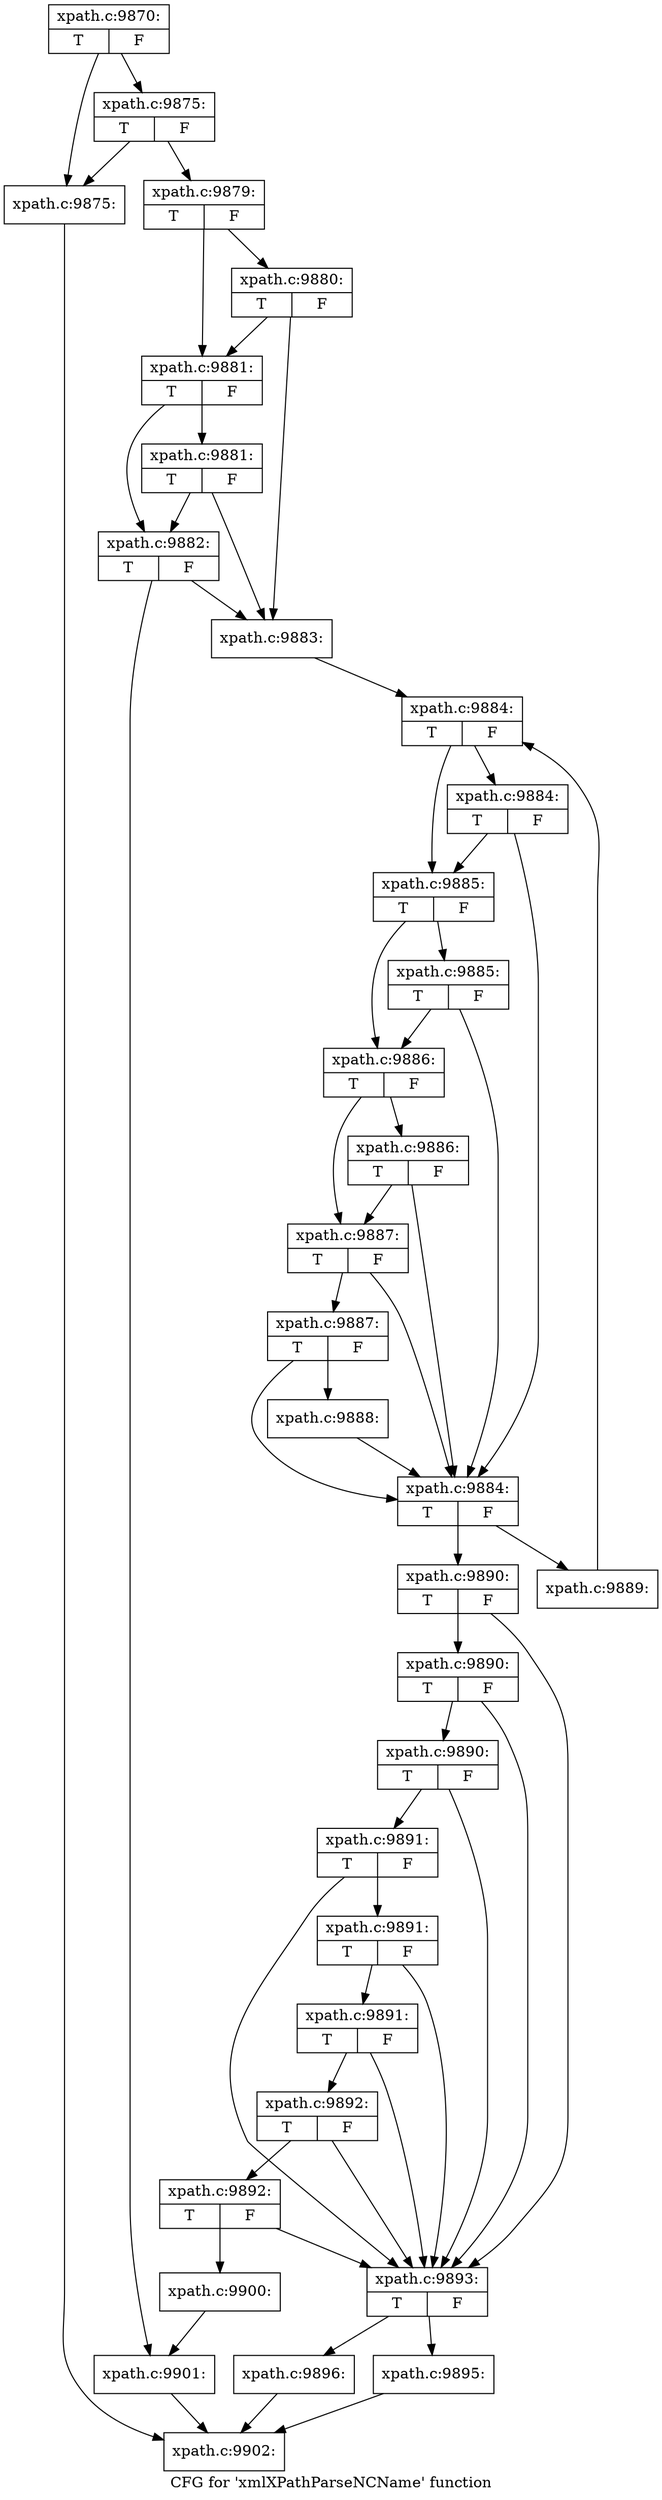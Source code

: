 digraph "CFG for 'xmlXPathParseNCName' function" {
	label="CFG for 'xmlXPathParseNCName' function";

	Node0x4b007f0 [shape=record,label="{xpath.c:9870:|{<s0>T|<s1>F}}"];
	Node0x4b007f0 -> Node0x4b0cdf0;
	Node0x4b007f0 -> Node0x4b0ce90;
	Node0x4b0ce90 [shape=record,label="{xpath.c:9875:|{<s0>T|<s1>F}}"];
	Node0x4b0ce90 -> Node0x4b0cdf0;
	Node0x4b0ce90 -> Node0x4b0ce40;
	Node0x4b0cdf0 [shape=record,label="{xpath.c:9875:}"];
	Node0x4b0cdf0 -> Node0x4b0c2a0;
	Node0x4b0ce40 [shape=record,label="{xpath.c:9879:|{<s0>T|<s1>F}}"];
	Node0x4b0ce40 -> Node0x4b0dac0;
	Node0x4b0ce40 -> Node0x4b0da40;
	Node0x4b0dac0 [shape=record,label="{xpath.c:9880:|{<s0>T|<s1>F}}"];
	Node0x4b0dac0 -> Node0x4b0d920;
	Node0x4b0dac0 -> Node0x4b0da40;
	Node0x4b0da40 [shape=record,label="{xpath.c:9881:|{<s0>T|<s1>F}}"];
	Node0x4b0da40 -> Node0x4b0e200;
	Node0x4b0da40 -> Node0x4b0d9c0;
	Node0x4b0e200 [shape=record,label="{xpath.c:9881:|{<s0>T|<s1>F}}"];
	Node0x4b0e200 -> Node0x4b0d920;
	Node0x4b0e200 -> Node0x4b0d9c0;
	Node0x4b0d9c0 [shape=record,label="{xpath.c:9882:|{<s0>T|<s1>F}}"];
	Node0x4b0d9c0 -> Node0x4b0d920;
	Node0x4b0d9c0 -> Node0x4b0d970;
	Node0x4b0d920 [shape=record,label="{xpath.c:9883:}"];
	Node0x4b0d920 -> Node0x4b0ee20;
	Node0x4b0ee20 [shape=record,label="{xpath.c:9884:|{<s0>T|<s1>F}}"];
	Node0x4b0ee20 -> Node0x4b0f360;
	Node0x4b0ee20 -> Node0x4b0f2e0;
	Node0x4b0f360 [shape=record,label="{xpath.c:9884:|{<s0>T|<s1>F}}"];
	Node0x4b0f360 -> Node0x4b0f0c0;
	Node0x4b0f360 -> Node0x4b0f2e0;
	Node0x4b0f2e0 [shape=record,label="{xpath.c:9885:|{<s0>T|<s1>F}}"];
	Node0x4b0f2e0 -> Node0x4b0f920;
	Node0x4b0f2e0 -> Node0x4b0f260;
	Node0x4b0f920 [shape=record,label="{xpath.c:9885:|{<s0>T|<s1>F}}"];
	Node0x4b0f920 -> Node0x4b0f0c0;
	Node0x4b0f920 -> Node0x4b0f260;
	Node0x4b0f260 [shape=record,label="{xpath.c:9886:|{<s0>T|<s1>F}}"];
	Node0x4b0f260 -> Node0x4b0ff80;
	Node0x4b0f260 -> Node0x4b0f1e0;
	Node0x4b0ff80 [shape=record,label="{xpath.c:9886:|{<s0>T|<s1>F}}"];
	Node0x4b0ff80 -> Node0x4b0f0c0;
	Node0x4b0ff80 -> Node0x4b0f1e0;
	Node0x4b0f1e0 [shape=record,label="{xpath.c:9887:|{<s0>T|<s1>F}}"];
	Node0x4b0f1e0 -> Node0x4b0f0c0;
	Node0x4b0f1e0 -> Node0x4b0f160;
	Node0x4b0f160 [shape=record,label="{xpath.c:9887:|{<s0>T|<s1>F}}"];
	Node0x4b0f160 -> Node0x4b0f0c0;
	Node0x4b0f160 -> Node0x4b0f110;
	Node0x4b0f110 [shape=record,label="{xpath.c:9888:}"];
	Node0x4b0f110 -> Node0x4b0f0c0;
	Node0x4b0f0c0 [shape=record,label="{xpath.c:9884:|{<s0>T|<s1>F}}"];
	Node0x4b0f0c0 -> Node0x4b10c80;
	Node0x4b0f0c0 -> Node0x4b0f040;
	Node0x4b10c80 [shape=record,label="{xpath.c:9889:}"];
	Node0x4b10c80 -> Node0x4b0ee20;
	Node0x4b0f040 [shape=record,label="{xpath.c:9890:|{<s0>T|<s1>F}}"];
	Node0x4b0f040 -> Node0x4b11430;
	Node0x4b0f040 -> Node0x4b117d0;
	Node0x4b117d0 [shape=record,label="{xpath.c:9890:|{<s0>T|<s1>F}}"];
	Node0x4b117d0 -> Node0x4b11430;
	Node0x4b117d0 -> Node0x4b11750;
	Node0x4b11750 [shape=record,label="{xpath.c:9890:|{<s0>T|<s1>F}}"];
	Node0x4b11750 -> Node0x4b11430;
	Node0x4b11750 -> Node0x4b116d0;
	Node0x4b116d0 [shape=record,label="{xpath.c:9891:|{<s0>T|<s1>F}}"];
	Node0x4b116d0 -> Node0x4b11430;
	Node0x4b116d0 -> Node0x4b11650;
	Node0x4b11650 [shape=record,label="{xpath.c:9891:|{<s0>T|<s1>F}}"];
	Node0x4b11650 -> Node0x4b11430;
	Node0x4b11650 -> Node0x4b115d0;
	Node0x4b115d0 [shape=record,label="{xpath.c:9891:|{<s0>T|<s1>F}}"];
	Node0x4b115d0 -> Node0x4b11430;
	Node0x4b115d0 -> Node0x4b11550;
	Node0x4b11550 [shape=record,label="{xpath.c:9892:|{<s0>T|<s1>F}}"];
	Node0x4b11550 -> Node0x4b11430;
	Node0x4b11550 -> Node0x4b114d0;
	Node0x4b114d0 [shape=record,label="{xpath.c:9892:|{<s0>T|<s1>F}}"];
	Node0x4b114d0 -> Node0x4b11430;
	Node0x4b114d0 -> Node0x4b11480;
	Node0x4b11430 [shape=record,label="{xpath.c:9893:|{<s0>T|<s1>F}}"];
	Node0x4b11430 -> Node0x4b13700;
	Node0x4b11430 -> Node0x4b13750;
	Node0x4b13700 [shape=record,label="{xpath.c:9895:}"];
	Node0x4b13700 -> Node0x4b0c2a0;
	Node0x4b13750 [shape=record,label="{xpath.c:9896:}"];
	Node0x4b13750 -> Node0x4b0c2a0;
	Node0x4b11480 [shape=record,label="{xpath.c:9900:}"];
	Node0x4b11480 -> Node0x4b0d970;
	Node0x4b0d970 [shape=record,label="{xpath.c:9901:}"];
	Node0x4b0d970 -> Node0x4b0c2a0;
	Node0x4b0c2a0 [shape=record,label="{xpath.c:9902:}"];
}
